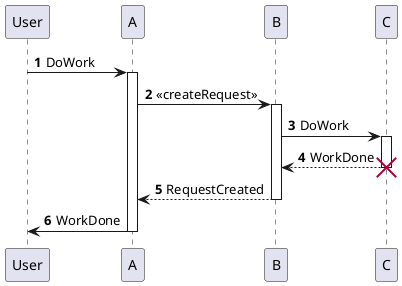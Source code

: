 @startuml
'https://plantuml.com/sequence-diagram

autonumber

participant User
User->A:DoWork
activate A
A->B:<<createRequest>>
activate B
B->C:DoWork
activate C
C-->B:WorkDone
destroy C
B-->A: RequestCreated
deactivate B
A->User:WorkDone
deactivate A
@enduml